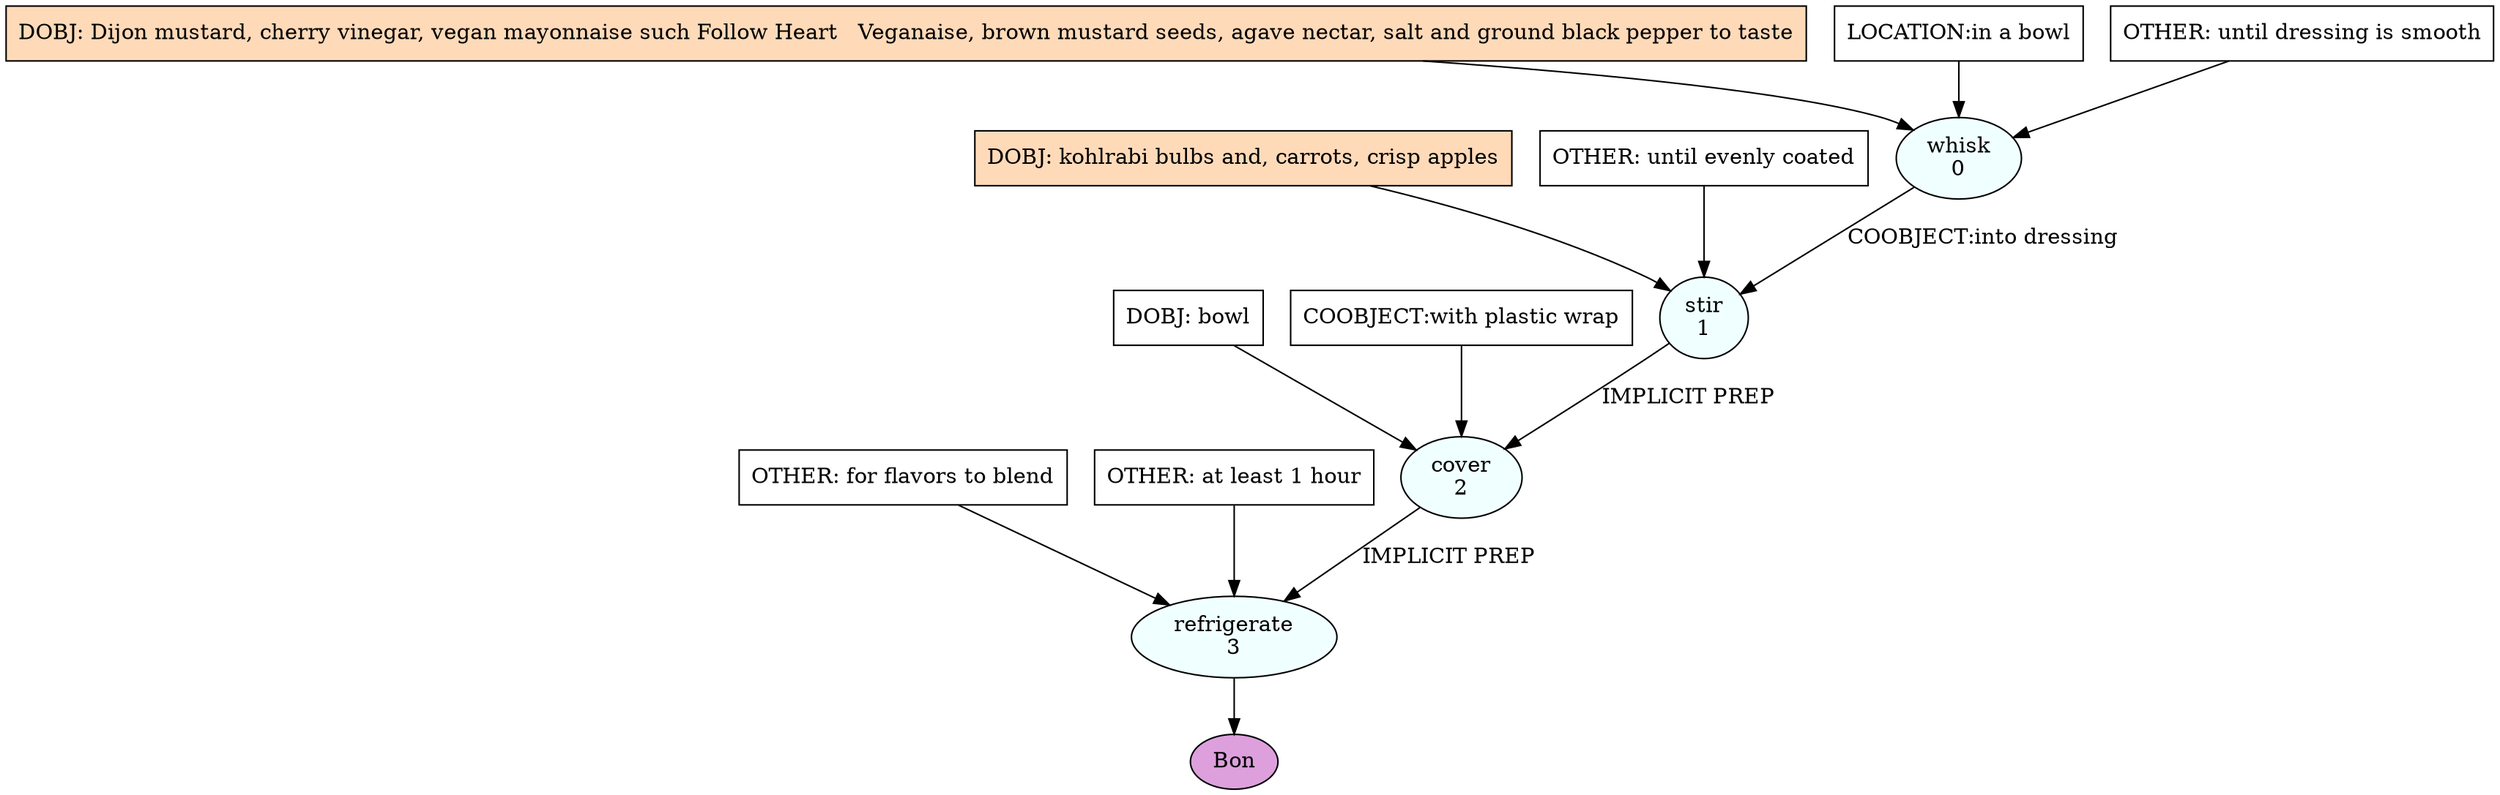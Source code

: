 digraph recipe {
E0[label="whisk
0", shape=oval, style=filled, fillcolor=azure]
E1[label="stir
1", shape=oval, style=filled, fillcolor=azure]
E2[label="cover
2", shape=oval, style=filled, fillcolor=azure]
E3[label="refrigerate
3", shape=oval, style=filled, fillcolor=azure]
D0[label="DOBJ: Dijon mustard, cherry vinegar, vegan mayonnaise such Follow Heart   Veganaise, brown mustard seeds, agave nectar, salt and ground black pepper to taste", shape=box, style=filled, fillcolor=peachpuff]
D0 -> E0
P0_0[label="LOCATION:in a bowl", shape=box, style=filled, fillcolor=white]
P0_0 -> E0
O0_0[label="OTHER: until dressing is smooth", shape=box, style=filled, fillcolor=white]
O0_0 -> E0
D1_ing[label="DOBJ: kohlrabi bulbs and, carrots, crisp apples", shape=box, style=filled, fillcolor=peachpuff]
D1_ing -> E1
E0 -> E1 [label="COOBJECT:into dressing"]
O1_0_0[label="OTHER: until evenly coated", shape=box, style=filled, fillcolor=white]
O1_0_0 -> E1
D2_0[label="DOBJ: bowl", shape=box, style=filled, fillcolor=white]
D2_0 -> E2
E1 -> E2 [label="IMPLICIT PREP"]
P2_1_0[label="COOBJECT:with plastic wrap", shape=box, style=filled, fillcolor=white]
P2_1_0 -> E2
E2 -> E3 [label="IMPLICIT PREP"]
O3_0_0[label="OTHER: for flavors to blend", shape=box, style=filled, fillcolor=white]
O3_0_0 -> E3
O3_1_0[label="OTHER: at least 1 hour", shape=box, style=filled, fillcolor=white]
O3_1_0 -> E3
EOR[label="Bon", shape=oval, style=filled, fillcolor=plum]
E3 -> EOR
}
